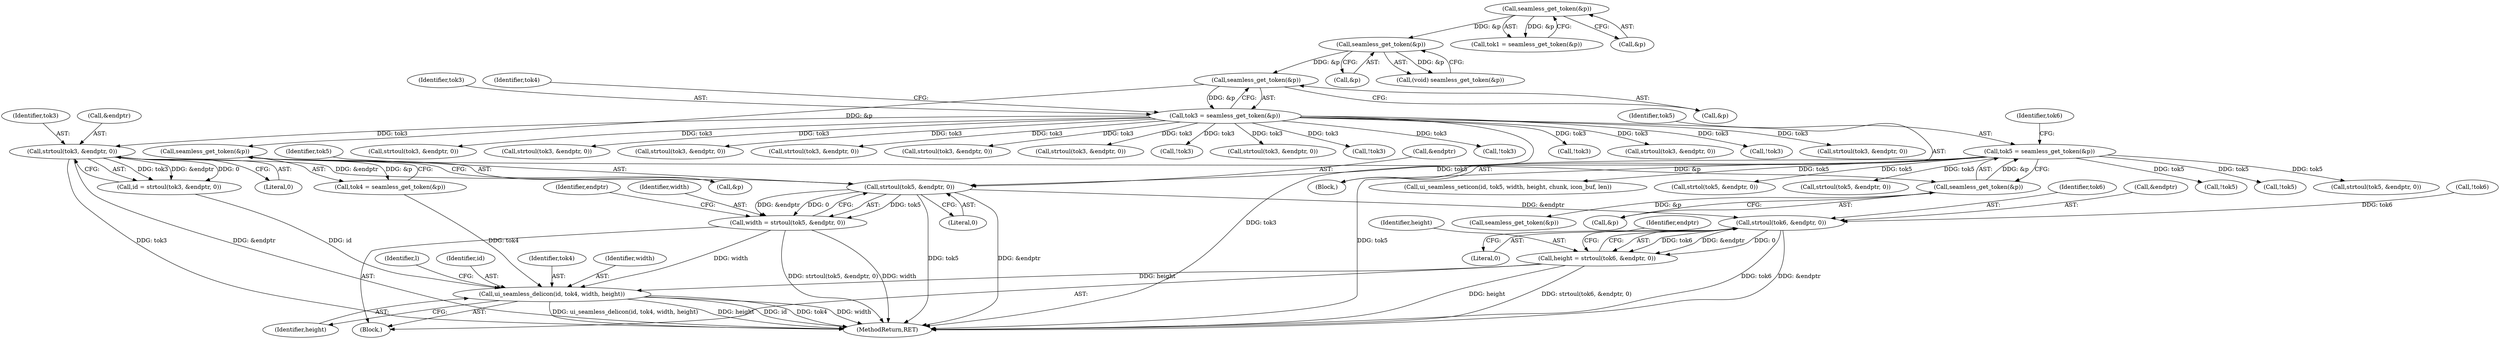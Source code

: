 digraph "0_rdesktop_4dca546d04321a610c1835010b5dad85163b65e1_14@pointer" {
"1000476" [label="(Call,strtoul(tok5, &endptr, 0))"];
"1000151" [label="(Call,tok5 = seamless_get_token(&p))"];
"1000153" [label="(Call,seamless_get_token(&p))"];
"1000148" [label="(Call,seamless_get_token(&p))"];
"1000143" [label="(Call,seamless_get_token(&p))"];
"1000138" [label="(Call,seamless_get_token(&p))"];
"1000133" [label="(Call,seamless_get_token(&p))"];
"1000464" [label="(Call,strtoul(tok3, &endptr, 0))"];
"1000141" [label="(Call,tok3 = seamless_get_token(&p))"];
"1000474" [label="(Call,width = strtoul(tok5, &endptr, 0))"];
"1000498" [label="(Call,ui_seamless_delicon(id, tok4, width, height))"];
"1000488" [label="(Call,strtoul(tok6, &endptr, 0))"];
"1000486" [label="(Call,height = strtoul(tok6, &endptr, 0))"];
"1000154" [label="(Call,&p)"];
"1000149" [label="(Call,&p)"];
"1000654" [label="(Call,!tok5)"];
"1000210" [label="(Call,strtoul(tok5, &endptr, 0))"];
"1000489" [label="(Identifier,tok6)"];
"1000146" [label="(Call,tok4 = seamless_get_token(&p))"];
"1000142" [label="(Identifier,tok3)"];
"1000785" [label="(Call,!tok3)"];
"1000480" [label="(Literal,0)"];
"1000464" [label="(Call,strtoul(tok3, &endptr, 0))"];
"1000440" [label="(Call,ui_seamless_seticon(id, tok5, width, height, chunk, icon_buf, len))"];
"1000251" [label="(Call,strtoul(tok3, &endptr, 0))"];
"1000759" [label="(Call,!tok3)"];
"1000500" [label="(Identifier,tok4)"];
"1000660" [label="(Call,strtoul(tok3, &endptr, 0))"];
"1000148" [label="(Call,seamless_get_token(&p))"];
"1000454" [label="(Block,)"];
"1000474" [label="(Call,width = strtoul(tok5, &endptr, 0))"];
"1000144" [label="(Call,&p)"];
"1000490" [label="(Call,&endptr)"];
"1000153" [label="(Call,seamless_get_token(&p))"];
"1000458" [label="(Call,!tok6)"];
"1000468" [label="(Literal,0)"];
"1000151" [label="(Call,tok5 = seamless_get_token(&p))"];
"1000501" [label="(Identifier,width)"];
"1000477" [label="(Identifier,tok5)"];
"1000478" [label="(Call,&endptr)"];
"1000545" [label="(Call,strtol(tok5, &endptr, 0))"];
"1000158" [label="(Call,seamless_get_token(&p))"];
"1000290" [label="(Call,strtoul(tok3, &endptr, 0))"];
"1000608" [label="(Call,strtoul(tok3, &endptr, 0))"];
"1000475" [label="(Identifier,width)"];
"1000466" [label="(Call,&endptr)"];
"1000701" [label="(Call,strtoul(tok3, &endptr, 0))"];
"1000462" [label="(Call,id = strtoul(tok3, &endptr, 0))"];
"1000139" [label="(Call,&p)"];
"1000465" [label="(Identifier,tok3)"];
"1000486" [label="(Call,height = strtoul(tok6, &endptr, 0))"];
"1000495" [label="(Identifier,endptr)"];
"1000334" [label="(Call,strtoul(tok3, &endptr, 0))"];
"1000492" [label="(Literal,0)"];
"1000143" [label="(Call,seamless_get_token(&p))"];
"1000136" [label="(Call,(void) seamless_get_token(&p))"];
"1000502" [label="(Identifier,height)"];
"1000131" [label="(Call,tok1 = seamless_get_token(&p))"];
"1000488" [label="(Call,strtoul(tok6, &endptr, 0))"];
"1000904" [label="(Identifier,l)"];
"1000487" [label="(Identifier,height)"];
"1000157" [label="(Identifier,tok6)"];
"1000133" [label="(Call,seamless_get_token(&p))"];
"1000632" [label="(Call,strtoul(tok5, &endptr, 0))"];
"1000186" [label="(Call,strtoul(tok3, &endptr, 0))"];
"1000841" [label="(Call,strtoul(tok3, &endptr, 0))"];
"1000886" [label="(Call,!tok3)"];
"1000521" [label="(Call,strtoul(tok3, &endptr, 0))"];
"1000483" [label="(Identifier,endptr)"];
"1000498" [label="(Call,ui_seamless_delicon(id, tok4, width, height))"];
"1000499" [label="(Identifier,id)"];
"1000861" [label="(Call,!tok3)"];
"1000141" [label="(Call,tok3 = seamless_get_token(&p))"];
"1000104" [label="(Block,)"];
"1000152" [label="(Identifier,tok5)"];
"1000134" [label="(Call,&p)"];
"1000476" [label="(Call,strtoul(tok5, &endptr, 0))"];
"1000809" [label="(Call,!tok3)"];
"1000138" [label="(Call,seamless_get_token(&p))"];
"1000147" [label="(Identifier,tok4)"];
"1000695" [label="(Call,!tok5)"];
"1000907" [label="(MethodReturn,RET)"];
"1000476" -> "1000474"  [label="AST: "];
"1000476" -> "1000480"  [label="CFG: "];
"1000477" -> "1000476"  [label="AST: "];
"1000478" -> "1000476"  [label="AST: "];
"1000480" -> "1000476"  [label="AST: "];
"1000474" -> "1000476"  [label="CFG: "];
"1000476" -> "1000907"  [label="DDG: tok5"];
"1000476" -> "1000907"  [label="DDG: &endptr"];
"1000476" -> "1000474"  [label="DDG: tok5"];
"1000476" -> "1000474"  [label="DDG: &endptr"];
"1000476" -> "1000474"  [label="DDG: 0"];
"1000151" -> "1000476"  [label="DDG: tok5"];
"1000464" -> "1000476"  [label="DDG: &endptr"];
"1000476" -> "1000488"  [label="DDG: &endptr"];
"1000151" -> "1000104"  [label="AST: "];
"1000151" -> "1000153"  [label="CFG: "];
"1000152" -> "1000151"  [label="AST: "];
"1000153" -> "1000151"  [label="AST: "];
"1000157" -> "1000151"  [label="CFG: "];
"1000151" -> "1000907"  [label="DDG: tok5"];
"1000153" -> "1000151"  [label="DDG: &p"];
"1000151" -> "1000210"  [label="DDG: tok5"];
"1000151" -> "1000440"  [label="DDG: tok5"];
"1000151" -> "1000545"  [label="DDG: tok5"];
"1000151" -> "1000632"  [label="DDG: tok5"];
"1000151" -> "1000654"  [label="DDG: tok5"];
"1000151" -> "1000695"  [label="DDG: tok5"];
"1000153" -> "1000154"  [label="CFG: "];
"1000154" -> "1000153"  [label="AST: "];
"1000148" -> "1000153"  [label="DDG: &p"];
"1000153" -> "1000158"  [label="DDG: &p"];
"1000148" -> "1000146"  [label="AST: "];
"1000148" -> "1000149"  [label="CFG: "];
"1000149" -> "1000148"  [label="AST: "];
"1000146" -> "1000148"  [label="CFG: "];
"1000148" -> "1000146"  [label="DDG: &p"];
"1000143" -> "1000148"  [label="DDG: &p"];
"1000143" -> "1000141"  [label="AST: "];
"1000143" -> "1000144"  [label="CFG: "];
"1000144" -> "1000143"  [label="AST: "];
"1000141" -> "1000143"  [label="CFG: "];
"1000143" -> "1000141"  [label="DDG: &p"];
"1000138" -> "1000143"  [label="DDG: &p"];
"1000138" -> "1000136"  [label="AST: "];
"1000138" -> "1000139"  [label="CFG: "];
"1000139" -> "1000138"  [label="AST: "];
"1000136" -> "1000138"  [label="CFG: "];
"1000138" -> "1000136"  [label="DDG: &p"];
"1000133" -> "1000138"  [label="DDG: &p"];
"1000133" -> "1000131"  [label="AST: "];
"1000133" -> "1000134"  [label="CFG: "];
"1000134" -> "1000133"  [label="AST: "];
"1000131" -> "1000133"  [label="CFG: "];
"1000133" -> "1000131"  [label="DDG: &p"];
"1000464" -> "1000462"  [label="AST: "];
"1000464" -> "1000468"  [label="CFG: "];
"1000465" -> "1000464"  [label="AST: "];
"1000466" -> "1000464"  [label="AST: "];
"1000468" -> "1000464"  [label="AST: "];
"1000462" -> "1000464"  [label="CFG: "];
"1000464" -> "1000907"  [label="DDG: tok3"];
"1000464" -> "1000907"  [label="DDG: &endptr"];
"1000464" -> "1000462"  [label="DDG: tok3"];
"1000464" -> "1000462"  [label="DDG: &endptr"];
"1000464" -> "1000462"  [label="DDG: 0"];
"1000141" -> "1000464"  [label="DDG: tok3"];
"1000141" -> "1000104"  [label="AST: "];
"1000142" -> "1000141"  [label="AST: "];
"1000147" -> "1000141"  [label="CFG: "];
"1000141" -> "1000907"  [label="DDG: tok3"];
"1000141" -> "1000186"  [label="DDG: tok3"];
"1000141" -> "1000251"  [label="DDG: tok3"];
"1000141" -> "1000290"  [label="DDG: tok3"];
"1000141" -> "1000334"  [label="DDG: tok3"];
"1000141" -> "1000521"  [label="DDG: tok3"];
"1000141" -> "1000608"  [label="DDG: tok3"];
"1000141" -> "1000660"  [label="DDG: tok3"];
"1000141" -> "1000701"  [label="DDG: tok3"];
"1000141" -> "1000759"  [label="DDG: tok3"];
"1000141" -> "1000785"  [label="DDG: tok3"];
"1000141" -> "1000809"  [label="DDG: tok3"];
"1000141" -> "1000841"  [label="DDG: tok3"];
"1000141" -> "1000861"  [label="DDG: tok3"];
"1000141" -> "1000886"  [label="DDG: tok3"];
"1000474" -> "1000454"  [label="AST: "];
"1000475" -> "1000474"  [label="AST: "];
"1000483" -> "1000474"  [label="CFG: "];
"1000474" -> "1000907"  [label="DDG: strtoul(tok5, &endptr, 0)"];
"1000474" -> "1000907"  [label="DDG: width"];
"1000474" -> "1000498"  [label="DDG: width"];
"1000498" -> "1000454"  [label="AST: "];
"1000498" -> "1000502"  [label="CFG: "];
"1000499" -> "1000498"  [label="AST: "];
"1000500" -> "1000498"  [label="AST: "];
"1000501" -> "1000498"  [label="AST: "];
"1000502" -> "1000498"  [label="AST: "];
"1000904" -> "1000498"  [label="CFG: "];
"1000498" -> "1000907"  [label="DDG: ui_seamless_delicon(id, tok4, width, height)"];
"1000498" -> "1000907"  [label="DDG: height"];
"1000498" -> "1000907"  [label="DDG: id"];
"1000498" -> "1000907"  [label="DDG: tok4"];
"1000498" -> "1000907"  [label="DDG: width"];
"1000462" -> "1000498"  [label="DDG: id"];
"1000146" -> "1000498"  [label="DDG: tok4"];
"1000486" -> "1000498"  [label="DDG: height"];
"1000488" -> "1000486"  [label="AST: "];
"1000488" -> "1000492"  [label="CFG: "];
"1000489" -> "1000488"  [label="AST: "];
"1000490" -> "1000488"  [label="AST: "];
"1000492" -> "1000488"  [label="AST: "];
"1000486" -> "1000488"  [label="CFG: "];
"1000488" -> "1000907"  [label="DDG: tok6"];
"1000488" -> "1000907"  [label="DDG: &endptr"];
"1000488" -> "1000486"  [label="DDG: tok6"];
"1000488" -> "1000486"  [label="DDG: &endptr"];
"1000488" -> "1000486"  [label="DDG: 0"];
"1000458" -> "1000488"  [label="DDG: tok6"];
"1000486" -> "1000454"  [label="AST: "];
"1000487" -> "1000486"  [label="AST: "];
"1000495" -> "1000486"  [label="CFG: "];
"1000486" -> "1000907"  [label="DDG: strtoul(tok6, &endptr, 0)"];
"1000486" -> "1000907"  [label="DDG: height"];
}
